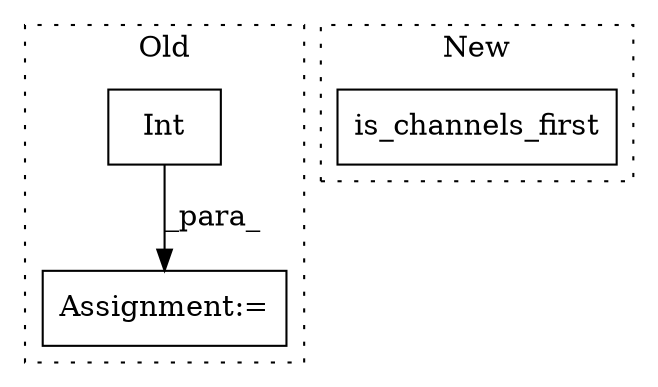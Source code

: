 digraph G {
subgraph cluster0 {
1 [label="Int" a="32" s="7883,7897" l="4,1" shape="box"];
3 [label="Assignment:=" a="7" s="7882" l="1" shape="box"];
label = "Old";
style="dotted";
}
subgraph cluster1 {
2 [label="is_channels_first" a="32" s="8019,8053" l="18,1" shape="box"];
label = "New";
style="dotted";
}
1 -> 3 [label="_para_"];
}